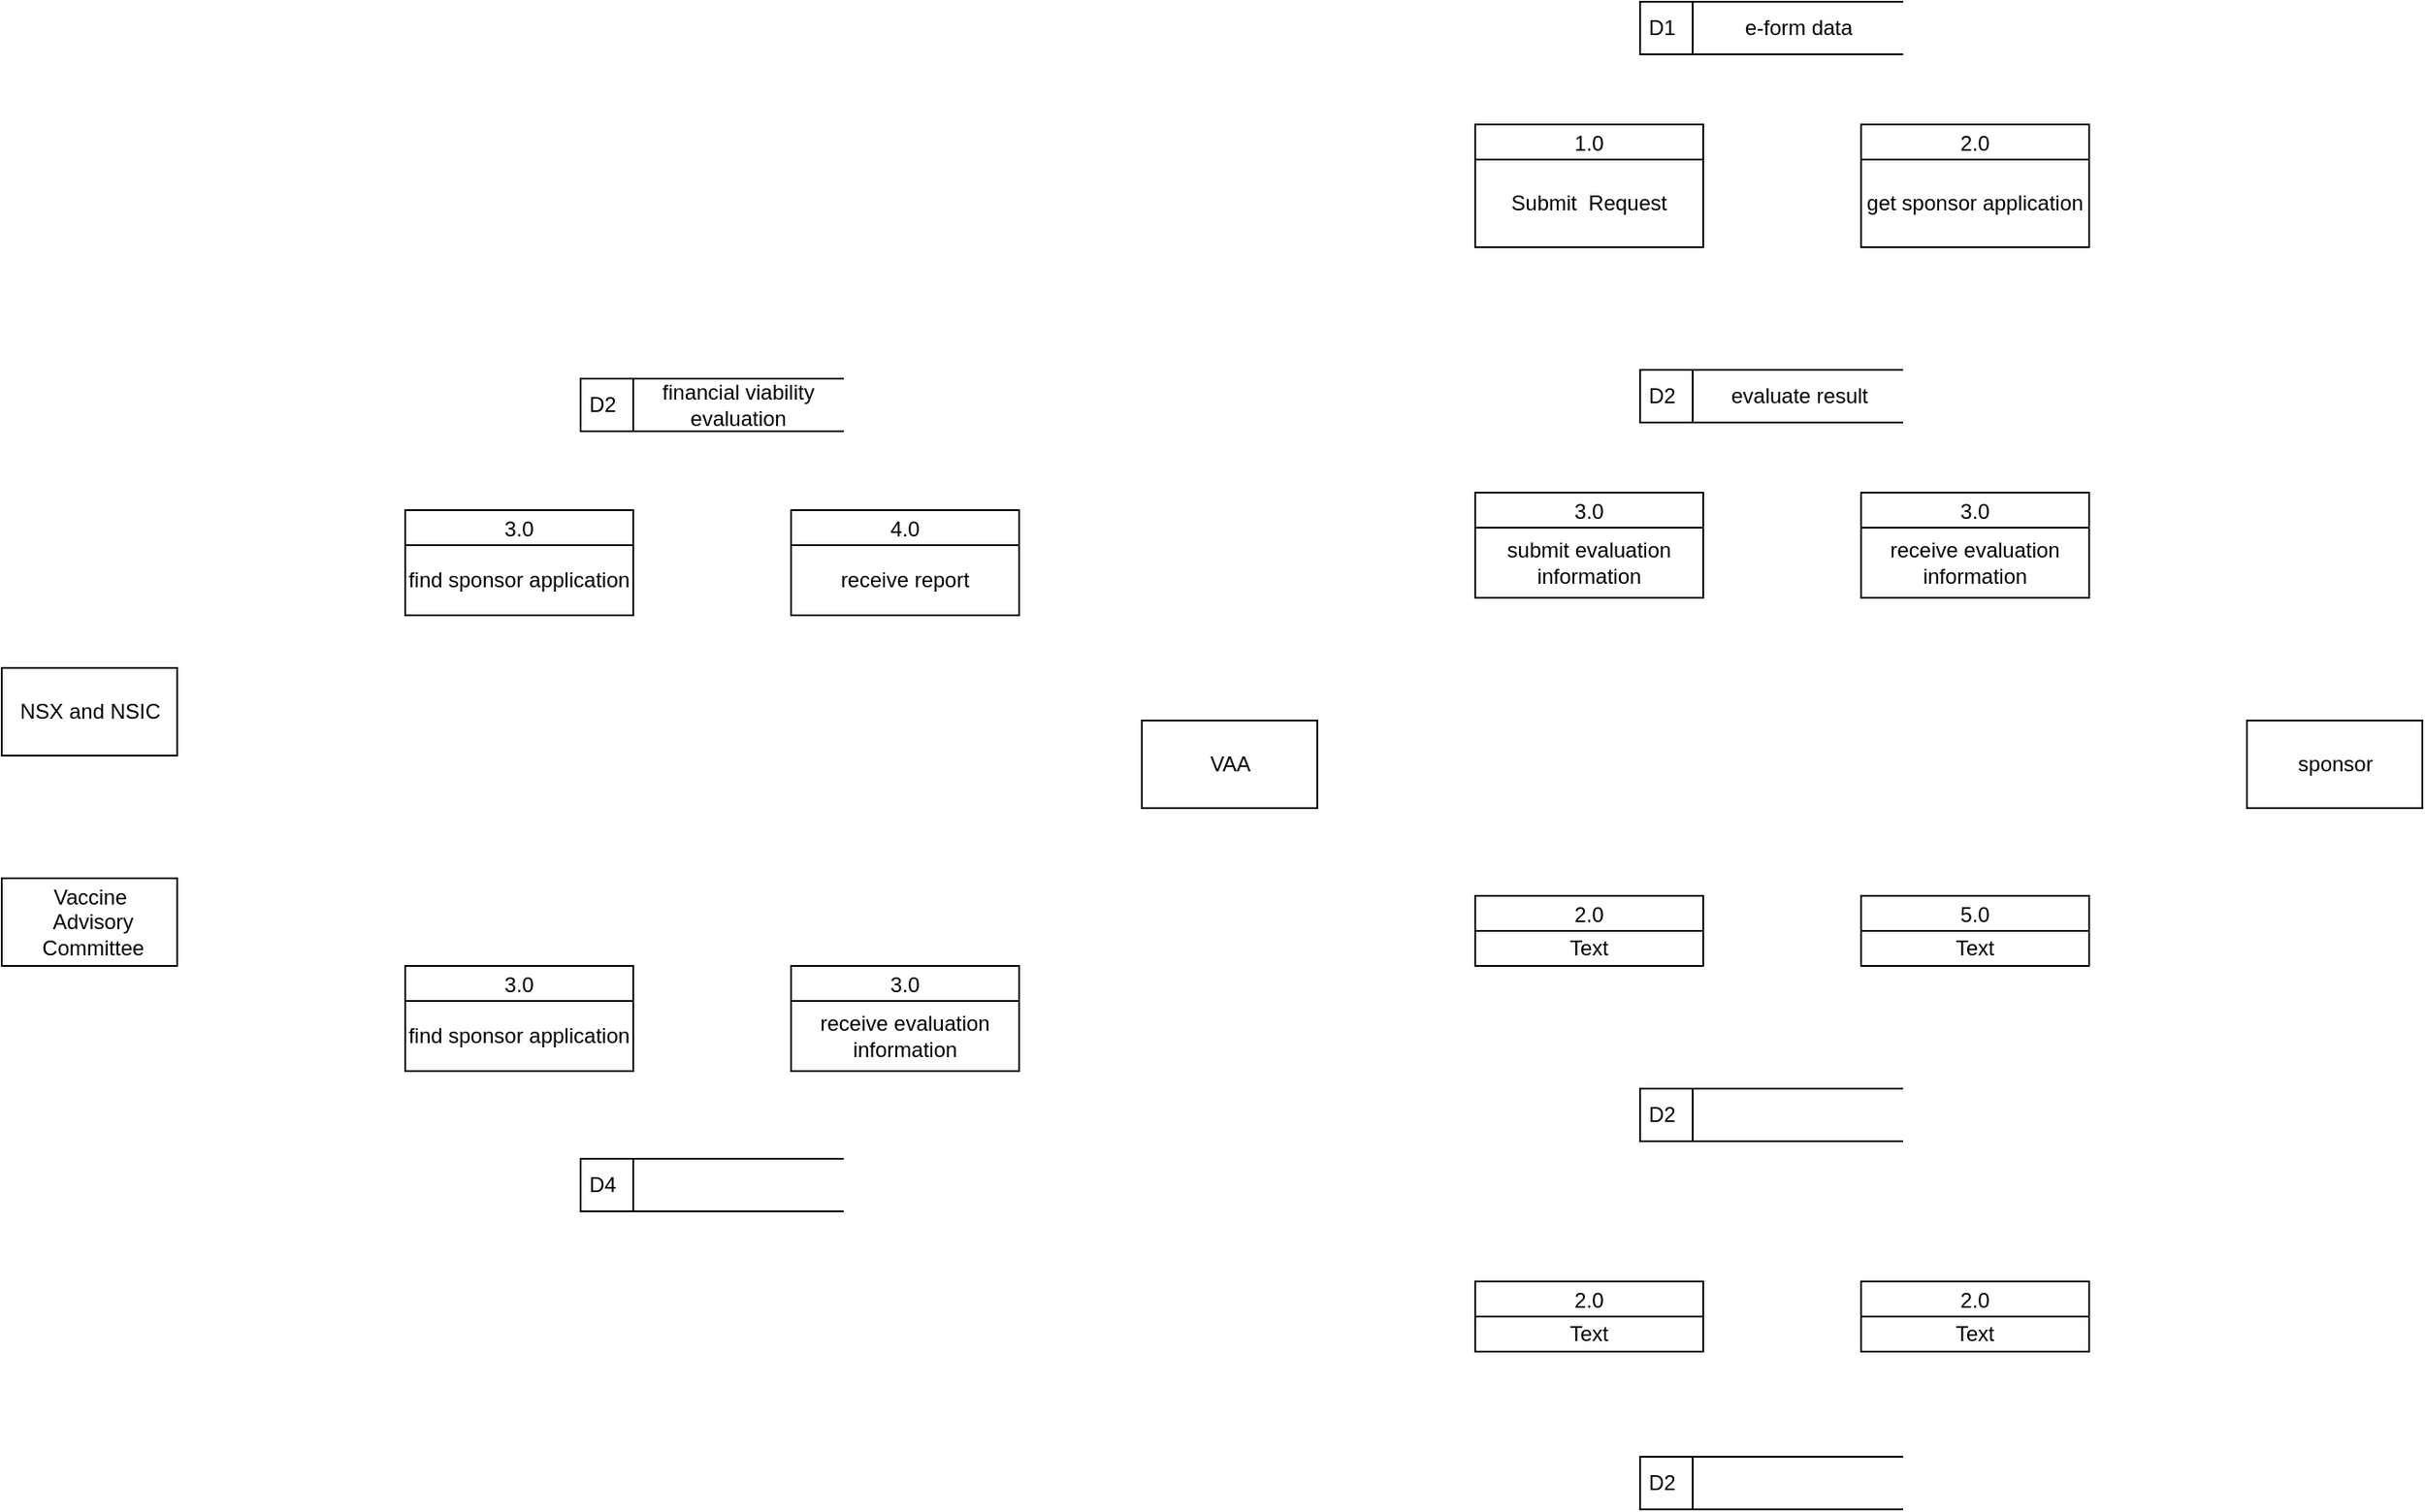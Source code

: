 <mxfile version="14.7.0" type="github">
  <diagram id="C5RBs43oDa-KdzZeNtuy" name="Page-1">
    <mxGraphModel dx="1817" dy="654" grid="1" gridSize="10" guides="1" tooltips="1" connect="1" arrows="1" fold="1" page="1" pageScale="1" pageWidth="827" pageHeight="1169" math="0" shadow="0">
      <root>
        <mxCell id="WIyWlLk6GJQsqaUBKTNV-0" />
        <mxCell id="WIyWlLk6GJQsqaUBKTNV-1" parent="WIyWlLk6GJQsqaUBKTNV-0" />
        <mxCell id="KFkMGzY3dLCvhJW9a1Ks-0" value="sponsor" style="html=1;dashed=0;whitespace=wrap;" vertex="1" parent="WIyWlLk6GJQsqaUBKTNV-1">
          <mxGeometry x="760" y="590" width="100" height="50" as="geometry" />
        </mxCell>
        <mxCell id="KFkMGzY3dLCvhJW9a1Ks-3" value="1.0" style="swimlane;fontStyle=0;childLayout=stackLayout;horizontal=1;startSize=20;fillColor=#ffffff;horizontalStack=0;resizeParent=1;resizeParentMax=0;resizeLast=0;collapsible=0;marginBottom=0;swimlaneFillColor=#ffffff;" vertex="1" parent="WIyWlLk6GJQsqaUBKTNV-1">
          <mxGeometry x="320" y="250" width="130" height="70" as="geometry" />
        </mxCell>
        <mxCell id="KFkMGzY3dLCvhJW9a1Ks-7" value="Submit&amp;nbsp; Request" style="text;html=1;strokeColor=none;fillColor=none;align=center;verticalAlign=middle;whiteSpace=wrap;rounded=0;" vertex="1" parent="KFkMGzY3dLCvhJW9a1Ks-3">
          <mxGeometry y="20" width="130" height="50" as="geometry" />
        </mxCell>
        <mxCell id="KFkMGzY3dLCvhJW9a1Ks-8" value="D2" style="html=1;dashed=0;whitespace=wrap;shape=mxgraph.dfd.dataStoreID;align=left;spacingLeft=3;points=[[0,0],[0.5,0],[1,0],[0,0.5],[1,0.5],[0,1],[0.5,1],[1,1]];" vertex="1" parent="WIyWlLk6GJQsqaUBKTNV-1">
          <mxGeometry x="414" y="390" width="150" height="30" as="geometry" />
        </mxCell>
        <mxCell id="KFkMGzY3dLCvhJW9a1Ks-10" value="VAA" style="html=1;dashed=0;whitespace=wrap;" vertex="1" parent="WIyWlLk6GJQsqaUBKTNV-1">
          <mxGeometry x="130" y="590" width="100" height="50" as="geometry" />
        </mxCell>
        <mxCell id="KFkMGzY3dLCvhJW9a1Ks-12" value="D2" style="html=1;dashed=0;whitespace=wrap;shape=mxgraph.dfd.dataStoreID;align=left;spacingLeft=3;points=[[0,0],[0.5,0],[1,0],[0,0.5],[1,0.5],[0,1],[0.5,1],[1,1]];" vertex="1" parent="WIyWlLk6GJQsqaUBKTNV-1">
          <mxGeometry x="414" y="800" width="150" height="30" as="geometry" />
        </mxCell>
        <mxCell id="KFkMGzY3dLCvhJW9a1Ks-13" value="3.0" style="swimlane;fontStyle=0;childLayout=stackLayout;horizontal=1;startSize=20;fillColor=#ffffff;horizontalStack=0;resizeParent=1;resizeParentMax=0;resizeLast=0;collapsible=0;marginBottom=0;swimlaneFillColor=#ffffff;" vertex="1" parent="WIyWlLk6GJQsqaUBKTNV-1">
          <mxGeometry x="540" y="460" width="130" height="60" as="geometry" />
        </mxCell>
        <mxCell id="KFkMGzY3dLCvhJW9a1Ks-27" value="receive evaluation information" style="text;html=1;strokeColor=none;fillColor=none;align=center;verticalAlign=middle;whiteSpace=wrap;rounded=0;" vertex="1" parent="KFkMGzY3dLCvhJW9a1Ks-13">
          <mxGeometry y="20" width="130" height="40" as="geometry" />
        </mxCell>
        <mxCell id="KFkMGzY3dLCvhJW9a1Ks-16" value="2.0" style="swimlane;fontStyle=0;childLayout=stackLayout;horizontal=1;startSize=20;fillColor=#ffffff;horizontalStack=0;resizeParent=1;resizeParentMax=0;resizeLast=0;collapsible=0;marginBottom=0;swimlaneFillColor=#ffffff;" vertex="1" parent="WIyWlLk6GJQsqaUBKTNV-1">
          <mxGeometry x="320" y="690" width="130" height="40" as="geometry" />
        </mxCell>
        <mxCell id="KFkMGzY3dLCvhJW9a1Ks-28" value="Text" style="text;html=1;strokeColor=none;fillColor=none;align=center;verticalAlign=middle;whiteSpace=wrap;rounded=0;" vertex="1" parent="KFkMGzY3dLCvhJW9a1Ks-16">
          <mxGeometry y="20" width="130" height="20" as="geometry" />
        </mxCell>
        <mxCell id="KFkMGzY3dLCvhJW9a1Ks-17" value="5.0" style="swimlane;fontStyle=0;childLayout=stackLayout;horizontal=1;startSize=20;fillColor=#ffffff;horizontalStack=0;resizeParent=1;resizeParentMax=0;resizeLast=0;collapsible=0;marginBottom=0;swimlaneFillColor=#ffffff;" vertex="1" parent="WIyWlLk6GJQsqaUBKTNV-1">
          <mxGeometry x="540" y="690" width="130" height="40" as="geometry" />
        </mxCell>
        <mxCell id="KFkMGzY3dLCvhJW9a1Ks-29" value="Text" style="text;html=1;strokeColor=none;fillColor=none;align=center;verticalAlign=middle;whiteSpace=wrap;rounded=0;" vertex="1" parent="KFkMGzY3dLCvhJW9a1Ks-17">
          <mxGeometry y="20" width="130" height="20" as="geometry" />
        </mxCell>
        <mxCell id="KFkMGzY3dLCvhJW9a1Ks-18" value="2.0" style="swimlane;fontStyle=0;childLayout=stackLayout;horizontal=1;startSize=20;fillColor=#ffffff;horizontalStack=0;resizeParent=1;resizeParentMax=0;resizeLast=0;collapsible=0;marginBottom=0;swimlaneFillColor=#ffffff;" vertex="1" parent="WIyWlLk6GJQsqaUBKTNV-1">
          <mxGeometry x="320" y="910" width="130" height="40" as="geometry" />
        </mxCell>
        <mxCell id="KFkMGzY3dLCvhJW9a1Ks-30" value="Text" style="text;html=1;strokeColor=none;fillColor=none;align=center;verticalAlign=middle;whiteSpace=wrap;rounded=0;" vertex="1" parent="KFkMGzY3dLCvhJW9a1Ks-18">
          <mxGeometry y="20" width="130" height="20" as="geometry" />
        </mxCell>
        <mxCell id="KFkMGzY3dLCvhJW9a1Ks-19" value="2.0" style="swimlane;fontStyle=0;childLayout=stackLayout;horizontal=1;startSize=20;fillColor=#ffffff;horizontalStack=0;resizeParent=1;resizeParentMax=0;resizeLast=0;collapsible=0;marginBottom=0;swimlaneFillColor=#ffffff;" vertex="1" parent="WIyWlLk6GJQsqaUBKTNV-1">
          <mxGeometry x="540" y="910" width="130" height="40" as="geometry" />
        </mxCell>
        <mxCell id="KFkMGzY3dLCvhJW9a1Ks-31" value="Text" style="text;html=1;strokeColor=none;fillColor=none;align=center;verticalAlign=middle;whiteSpace=wrap;rounded=0;" vertex="1" parent="KFkMGzY3dLCvhJW9a1Ks-19">
          <mxGeometry y="20" width="130" height="20" as="geometry" />
        </mxCell>
        <mxCell id="KFkMGzY3dLCvhJW9a1Ks-20" value="D2" style="html=1;dashed=0;whitespace=wrap;shape=mxgraph.dfd.dataStoreID;align=left;spacingLeft=3;points=[[0,0],[0.5,0],[1,0],[0,0.5],[1,0.5],[0,1],[0.5,1],[1,1]];" vertex="1" parent="WIyWlLk6GJQsqaUBKTNV-1">
          <mxGeometry x="414" y="1010" width="150" height="30" as="geometry" />
        </mxCell>
        <mxCell id="KFkMGzY3dLCvhJW9a1Ks-21" value="3.0" style="swimlane;fontStyle=0;childLayout=stackLayout;horizontal=1;startSize=20;fillColor=#ffffff;horizontalStack=0;resizeParent=1;resizeParentMax=0;resizeLast=0;collapsible=0;marginBottom=0;swimlaneFillColor=#ffffff;" vertex="1" parent="WIyWlLk6GJQsqaUBKTNV-1">
          <mxGeometry x="320" y="460" width="130" height="60" as="geometry" />
        </mxCell>
        <mxCell id="KFkMGzY3dLCvhJW9a1Ks-26" value="submit evaluation information" style="text;html=1;strokeColor=none;fillColor=none;align=center;verticalAlign=middle;whiteSpace=wrap;rounded=0;" vertex="1" parent="KFkMGzY3dLCvhJW9a1Ks-21">
          <mxGeometry y="20" width="130" height="40" as="geometry" />
        </mxCell>
        <mxCell id="KFkMGzY3dLCvhJW9a1Ks-22" value="2.0" style="swimlane;fontStyle=0;childLayout=stackLayout;horizontal=1;startSize=20;fillColor=#ffffff;horizontalStack=0;resizeParent=1;resizeParentMax=0;resizeLast=0;collapsible=0;marginBottom=0;swimlaneFillColor=#ffffff;" vertex="1" parent="WIyWlLk6GJQsqaUBKTNV-1">
          <mxGeometry x="540" y="250" width="130" height="70" as="geometry" />
        </mxCell>
        <mxCell id="KFkMGzY3dLCvhJW9a1Ks-25" value="get sponsor application" style="text;html=1;strokeColor=none;fillColor=none;align=center;verticalAlign=middle;whiteSpace=wrap;rounded=0;" vertex="1" parent="KFkMGzY3dLCvhJW9a1Ks-22">
          <mxGeometry y="20" width="130" height="50" as="geometry" />
        </mxCell>
        <mxCell id="KFkMGzY3dLCvhJW9a1Ks-23" value="D1" style="html=1;dashed=0;whitespace=wrap;shape=mxgraph.dfd.dataStoreID;align=left;spacingLeft=3;points=[[0,0],[0.5,0],[1,0],[0,0.5],[1,0.5],[0,1],[0.5,1],[1,1]];" vertex="1" parent="WIyWlLk6GJQsqaUBKTNV-1">
          <mxGeometry x="414" y="180" width="150" height="30" as="geometry" />
        </mxCell>
        <mxCell id="KFkMGzY3dLCvhJW9a1Ks-24" value="e-form data" style="text;html=1;strokeColor=none;fillColor=none;align=center;verticalAlign=middle;whiteSpace=wrap;rounded=0;" vertex="1" parent="WIyWlLk6GJQsqaUBKTNV-1">
          <mxGeometry x="469" y="185" width="71" height="20" as="geometry" />
        </mxCell>
        <mxCell id="KFkMGzY3dLCvhJW9a1Ks-32" value="evaluate result" style="text;html=1;strokeColor=none;fillColor=none;align=center;verticalAlign=middle;whiteSpace=wrap;rounded=0;" vertex="1" parent="WIyWlLk6GJQsqaUBKTNV-1">
          <mxGeometry x="460" y="395" width="90" height="20" as="geometry" />
        </mxCell>
        <mxCell id="KFkMGzY3dLCvhJW9a1Ks-33" value="NSX and NSIC" style="html=1;dashed=0;whitespace=wrap;" vertex="1" parent="WIyWlLk6GJQsqaUBKTNV-1">
          <mxGeometry x="-520" y="560" width="100" height="50" as="geometry" />
        </mxCell>
        <mxCell id="KFkMGzY3dLCvhJW9a1Ks-34" value="Vaccine&lt;br&gt;&amp;nbsp;Advisory&lt;br&gt;&amp;nbsp;Committee" style="html=1;dashed=0;whitespace=wrap;" vertex="1" parent="WIyWlLk6GJQsqaUBKTNV-1">
          <mxGeometry x="-520" y="680" width="100" height="50" as="geometry" />
        </mxCell>
        <mxCell id="KFkMGzY3dLCvhJW9a1Ks-36" value="4.0" style="swimlane;fontStyle=0;childLayout=stackLayout;horizontal=1;startSize=20;fillColor=#ffffff;horizontalStack=0;resizeParent=1;resizeParentMax=0;resizeLast=0;collapsible=0;marginBottom=0;swimlaneFillColor=#ffffff;" vertex="1" parent="WIyWlLk6GJQsqaUBKTNV-1">
          <mxGeometry x="-70" y="470" width="130" height="60" as="geometry" />
        </mxCell>
        <mxCell id="KFkMGzY3dLCvhJW9a1Ks-37" value="receive report" style="text;html=1;strokeColor=none;fillColor=none;align=center;verticalAlign=middle;whiteSpace=wrap;rounded=0;" vertex="1" parent="KFkMGzY3dLCvhJW9a1Ks-36">
          <mxGeometry y="20" width="130" height="40" as="geometry" />
        </mxCell>
        <mxCell id="KFkMGzY3dLCvhJW9a1Ks-38" value="3.0" style="swimlane;fontStyle=0;childLayout=stackLayout;horizontal=1;startSize=20;fillColor=#ffffff;horizontalStack=0;resizeParent=1;resizeParentMax=0;resizeLast=0;collapsible=0;marginBottom=0;swimlaneFillColor=#ffffff;" vertex="1" parent="WIyWlLk6GJQsqaUBKTNV-1">
          <mxGeometry x="-290" y="470" width="130" height="60" as="geometry" />
        </mxCell>
        <mxCell id="KFkMGzY3dLCvhJW9a1Ks-39" value="find sponsor application" style="text;html=1;strokeColor=none;fillColor=none;align=center;verticalAlign=middle;whiteSpace=wrap;rounded=0;" vertex="1" parent="KFkMGzY3dLCvhJW9a1Ks-38">
          <mxGeometry y="20" width="130" height="40" as="geometry" />
        </mxCell>
        <mxCell id="KFkMGzY3dLCvhJW9a1Ks-40" value="3.0" style="swimlane;fontStyle=0;childLayout=stackLayout;horizontal=1;startSize=20;fillColor=#ffffff;horizontalStack=0;resizeParent=1;resizeParentMax=0;resizeLast=0;collapsible=0;marginBottom=0;swimlaneFillColor=#ffffff;" vertex="1" parent="WIyWlLk6GJQsqaUBKTNV-1">
          <mxGeometry x="-70" y="730" width="130" height="60" as="geometry" />
        </mxCell>
        <mxCell id="KFkMGzY3dLCvhJW9a1Ks-41" value="receive evaluation information" style="text;html=1;strokeColor=none;fillColor=none;align=center;verticalAlign=middle;whiteSpace=wrap;rounded=0;" vertex="1" parent="KFkMGzY3dLCvhJW9a1Ks-40">
          <mxGeometry y="20" width="130" height="40" as="geometry" />
        </mxCell>
        <mxCell id="KFkMGzY3dLCvhJW9a1Ks-42" value="3.0" style="swimlane;fontStyle=0;childLayout=stackLayout;horizontal=1;startSize=20;fillColor=#ffffff;horizontalStack=0;resizeParent=1;resizeParentMax=0;resizeLast=0;collapsible=0;marginBottom=0;swimlaneFillColor=#ffffff;" vertex="1" parent="WIyWlLk6GJQsqaUBKTNV-1">
          <mxGeometry x="-290" y="730" width="130" height="60" as="geometry" />
        </mxCell>
        <mxCell id="KFkMGzY3dLCvhJW9a1Ks-43" value="find sponsor application" style="text;html=1;strokeColor=none;fillColor=none;align=center;verticalAlign=middle;whiteSpace=wrap;rounded=0;" vertex="1" parent="KFkMGzY3dLCvhJW9a1Ks-42">
          <mxGeometry y="20" width="130" height="40" as="geometry" />
        </mxCell>
        <mxCell id="KFkMGzY3dLCvhJW9a1Ks-44" value="D4" style="html=1;dashed=0;whitespace=wrap;shape=mxgraph.dfd.dataStoreID;align=left;spacingLeft=3;points=[[0,0],[0.5,0],[1,0],[0,0.5],[1,0.5],[0,1],[0.5,1],[1,1]];" vertex="1" parent="WIyWlLk6GJQsqaUBKTNV-1">
          <mxGeometry x="-190" y="840" width="150" height="30" as="geometry" />
        </mxCell>
        <mxCell id="KFkMGzY3dLCvhJW9a1Ks-45" value="D2" style="html=1;dashed=0;whitespace=wrap;shape=mxgraph.dfd.dataStoreID;align=left;spacingLeft=3;points=[[0,0],[0.5,0],[1,0],[0,0.5],[1,0.5],[0,1],[0.5,1],[1,1]];" vertex="1" parent="WIyWlLk6GJQsqaUBKTNV-1">
          <mxGeometry x="-190" y="395" width="150" height="30" as="geometry" />
        </mxCell>
        <mxCell id="KFkMGzY3dLCvhJW9a1Ks-48" value="financial viability &lt;br&gt;evaluation" style="text;html=1;strokeColor=none;fillColor=none;align=center;verticalAlign=middle;whiteSpace=wrap;rounded=0;" vertex="1" parent="WIyWlLk6GJQsqaUBKTNV-1">
          <mxGeometry x="-160" y="400" width="120" height="20" as="geometry" />
        </mxCell>
      </root>
    </mxGraphModel>
  </diagram>
</mxfile>
